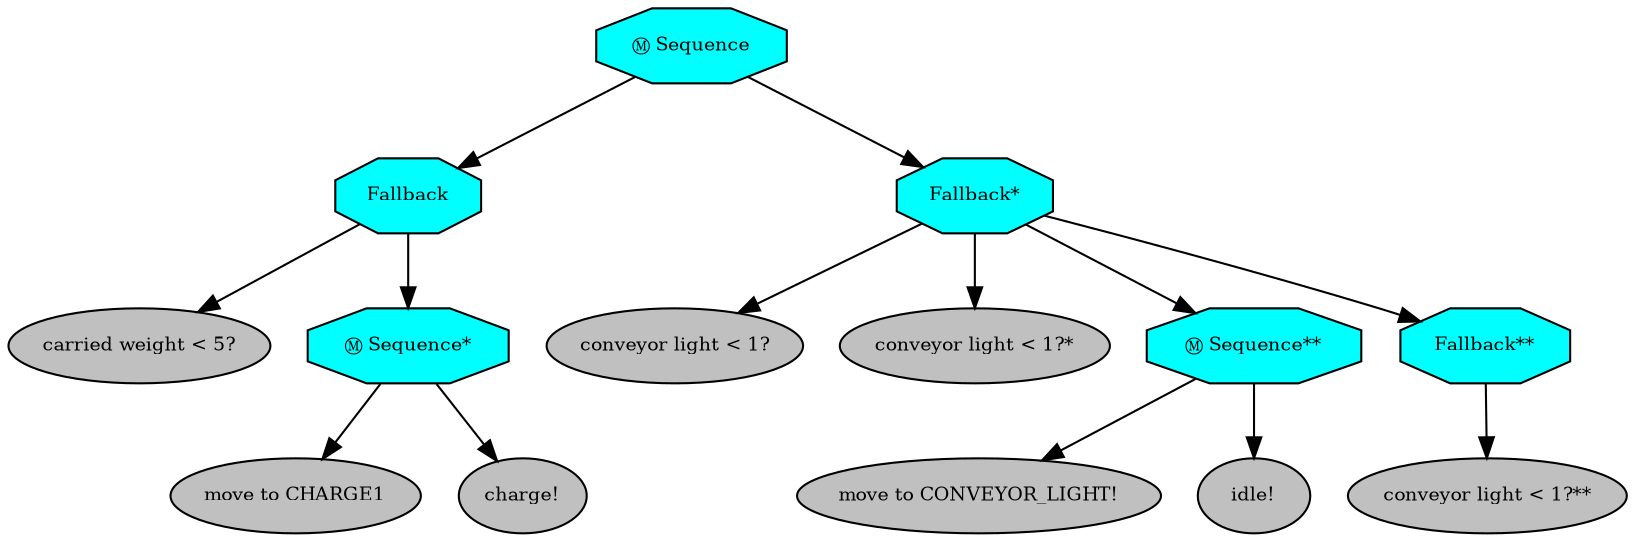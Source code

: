 digraph pastafarianism {
ordering=out;
graph [fontname="times-roman"];
node [fontname="times-roman"];
edge [fontname="times-roman"];
Sequence [fillcolor=cyan, fontcolor=black, fontsize=9, label="Ⓜ Sequence", shape=octagon, style=filled];
Fallback [fillcolor=cyan, fontcolor=black, fontsize=9, label=Fallback, shape=octagon, style=filled];
Sequence -> Fallback;
"carried weight < 5?" [fillcolor=gray, fontcolor=black, fontsize=9, label="carried weight < 5?", shape=ellipse, style=filled];
Fallback -> "carried weight < 5?";
"Sequence*" [fillcolor=cyan, fontcolor=black, fontsize=9, label="Ⓜ Sequence*", shape=octagon, style=filled];
Fallback -> "Sequence*";
"move to CHARGE1" [fillcolor=gray, fontcolor=black, fontsize=9, label="move to CHARGE1", shape=ellipse, style=filled];
"Sequence*" -> "move to CHARGE1";
"charge!" [fillcolor=gray, fontcolor=black, fontsize=9, label="charge!", shape=ellipse, style=filled];
"Sequence*" -> "charge!";
"Fallback*" [fillcolor=cyan, fontcolor=black, fontsize=9, label="Fallback*", shape=octagon, style=filled];
Sequence -> "Fallback*";
"conveyor light < 1?" [fillcolor=gray, fontcolor=black, fontsize=9, label="conveyor light < 1?", shape=ellipse, style=filled];
"Fallback*" -> "conveyor light < 1?";
"conveyor light < 1?*" [fillcolor=gray, fontcolor=black, fontsize=9, label="conveyor light < 1?*", shape=ellipse, style=filled];
"Fallback*" -> "conveyor light < 1?*";
"Sequence**" [fillcolor=cyan, fontcolor=black, fontsize=9, label="Ⓜ Sequence**", shape=octagon, style=filled];
"Fallback*" -> "Sequence**";
"move to CONVEYOR_LIGHT!" [fillcolor=gray, fontcolor=black, fontsize=9, label="move to CONVEYOR_LIGHT!", shape=ellipse, style=filled];
"Sequence**" -> "move to CONVEYOR_LIGHT!";
"idle!" [fillcolor=gray, fontcolor=black, fontsize=9, label="idle!", shape=ellipse, style=filled];
"Sequence**" -> "idle!";
"Fallback**" [fillcolor=cyan, fontcolor=black, fontsize=9, label="Fallback**", shape=octagon, style=filled];
"Fallback*" -> "Fallback**";
"conveyor light < 1?**" [fillcolor=gray, fontcolor=black, fontsize=9, label="conveyor light < 1?**", shape=ellipse, style=filled];
"Fallback**" -> "conveyor light < 1?**";
}
